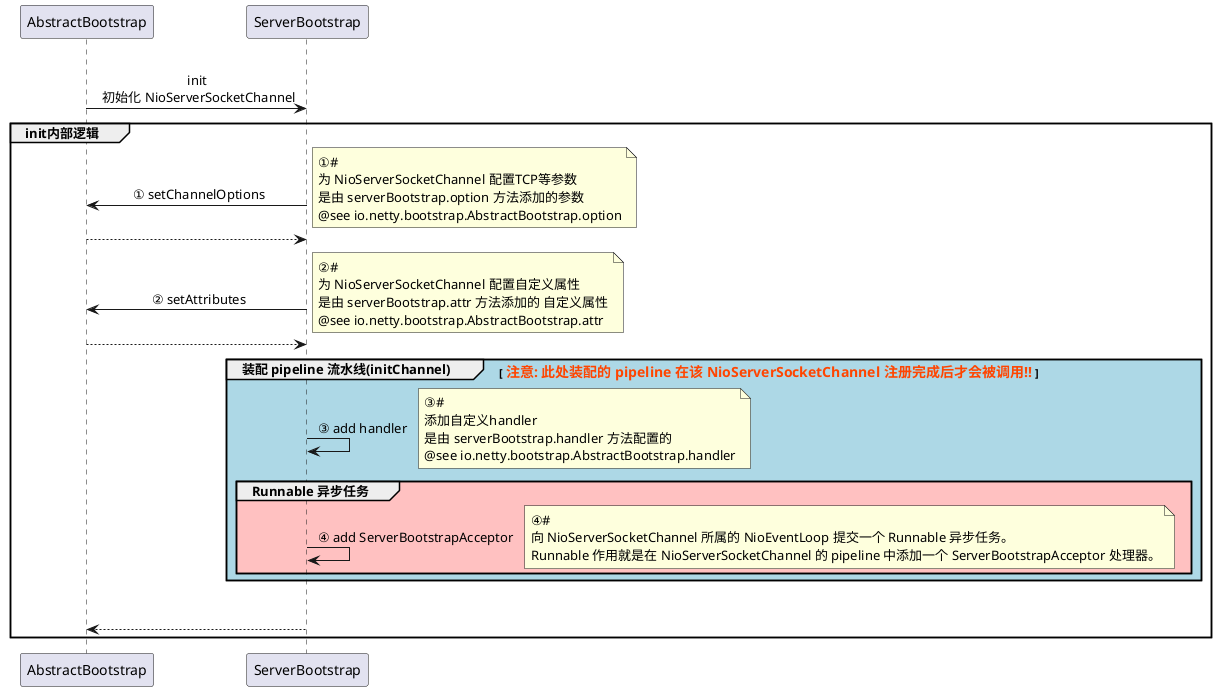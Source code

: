 @startuml

'箭头上的文字居中
skinparam sequenceMessageAlign center

AbstractBootstrap -> ServerBootstrap: \n init \n 初始化 NioServerSocketChannel

group init内部逻辑

    ServerBootstrap -> AbstractBootstrap: \n ① setChannelOptions
        note right
            ①#
            为 NioServerSocketChannel 配置TCP等参数
            是由 serverBootstrap.option 方法添加的参数
            @see io.netty.bootstrap.AbstractBootstrap.option
        end note
    AbstractBootstrap --> ServerBootstrap

    ServerBootstrap -> AbstractBootstrap: \n ② setAttributes
        note right
            ②#
            为 NioServerSocketChannel 配置自定义属性
            是由 serverBootstrap.attr 方法添加的 自定义属性
            @see io.netty.bootstrap.AbstractBootstrap.attr
        end note
    AbstractBootstrap --> ServerBootstrap

    group #ADD8E6 装配 pipeline 流水线(initChannel) [<color:#FF4500><size:14> 注意: 此处装配的 pipeline 在该 NioServerSocketChannel 注册完成后才会被调用!! </size></color>]
        ServerBootstrap -> ServerBootstrap: \n ③ add handler
            note right
                ③#
                添加自定义handler
                是由 serverBootstrap.handler 方法配置的
                @see io.netty.bootstrap.AbstractBootstrap.handler
            end note

        group #FFC1C1 Runnable 异步任务
            ServerBootstrap -> ServerBootstrap: \n ④ add ServerBootstrapAcceptor
                note right
                    ④#
                    向 NioServerSocketChannel 所属的 NioEventLoop 提交一个 Runnable 异步任务。
                    Runnable 作用就是在 NioServerSocketChannel 的 pipeline 中添加一个 ServerBootstrapAcceptor 处理器。
                end note
        end
    end
    ServerBootstrap --> AbstractBootstrap: \n
end

@enduml
